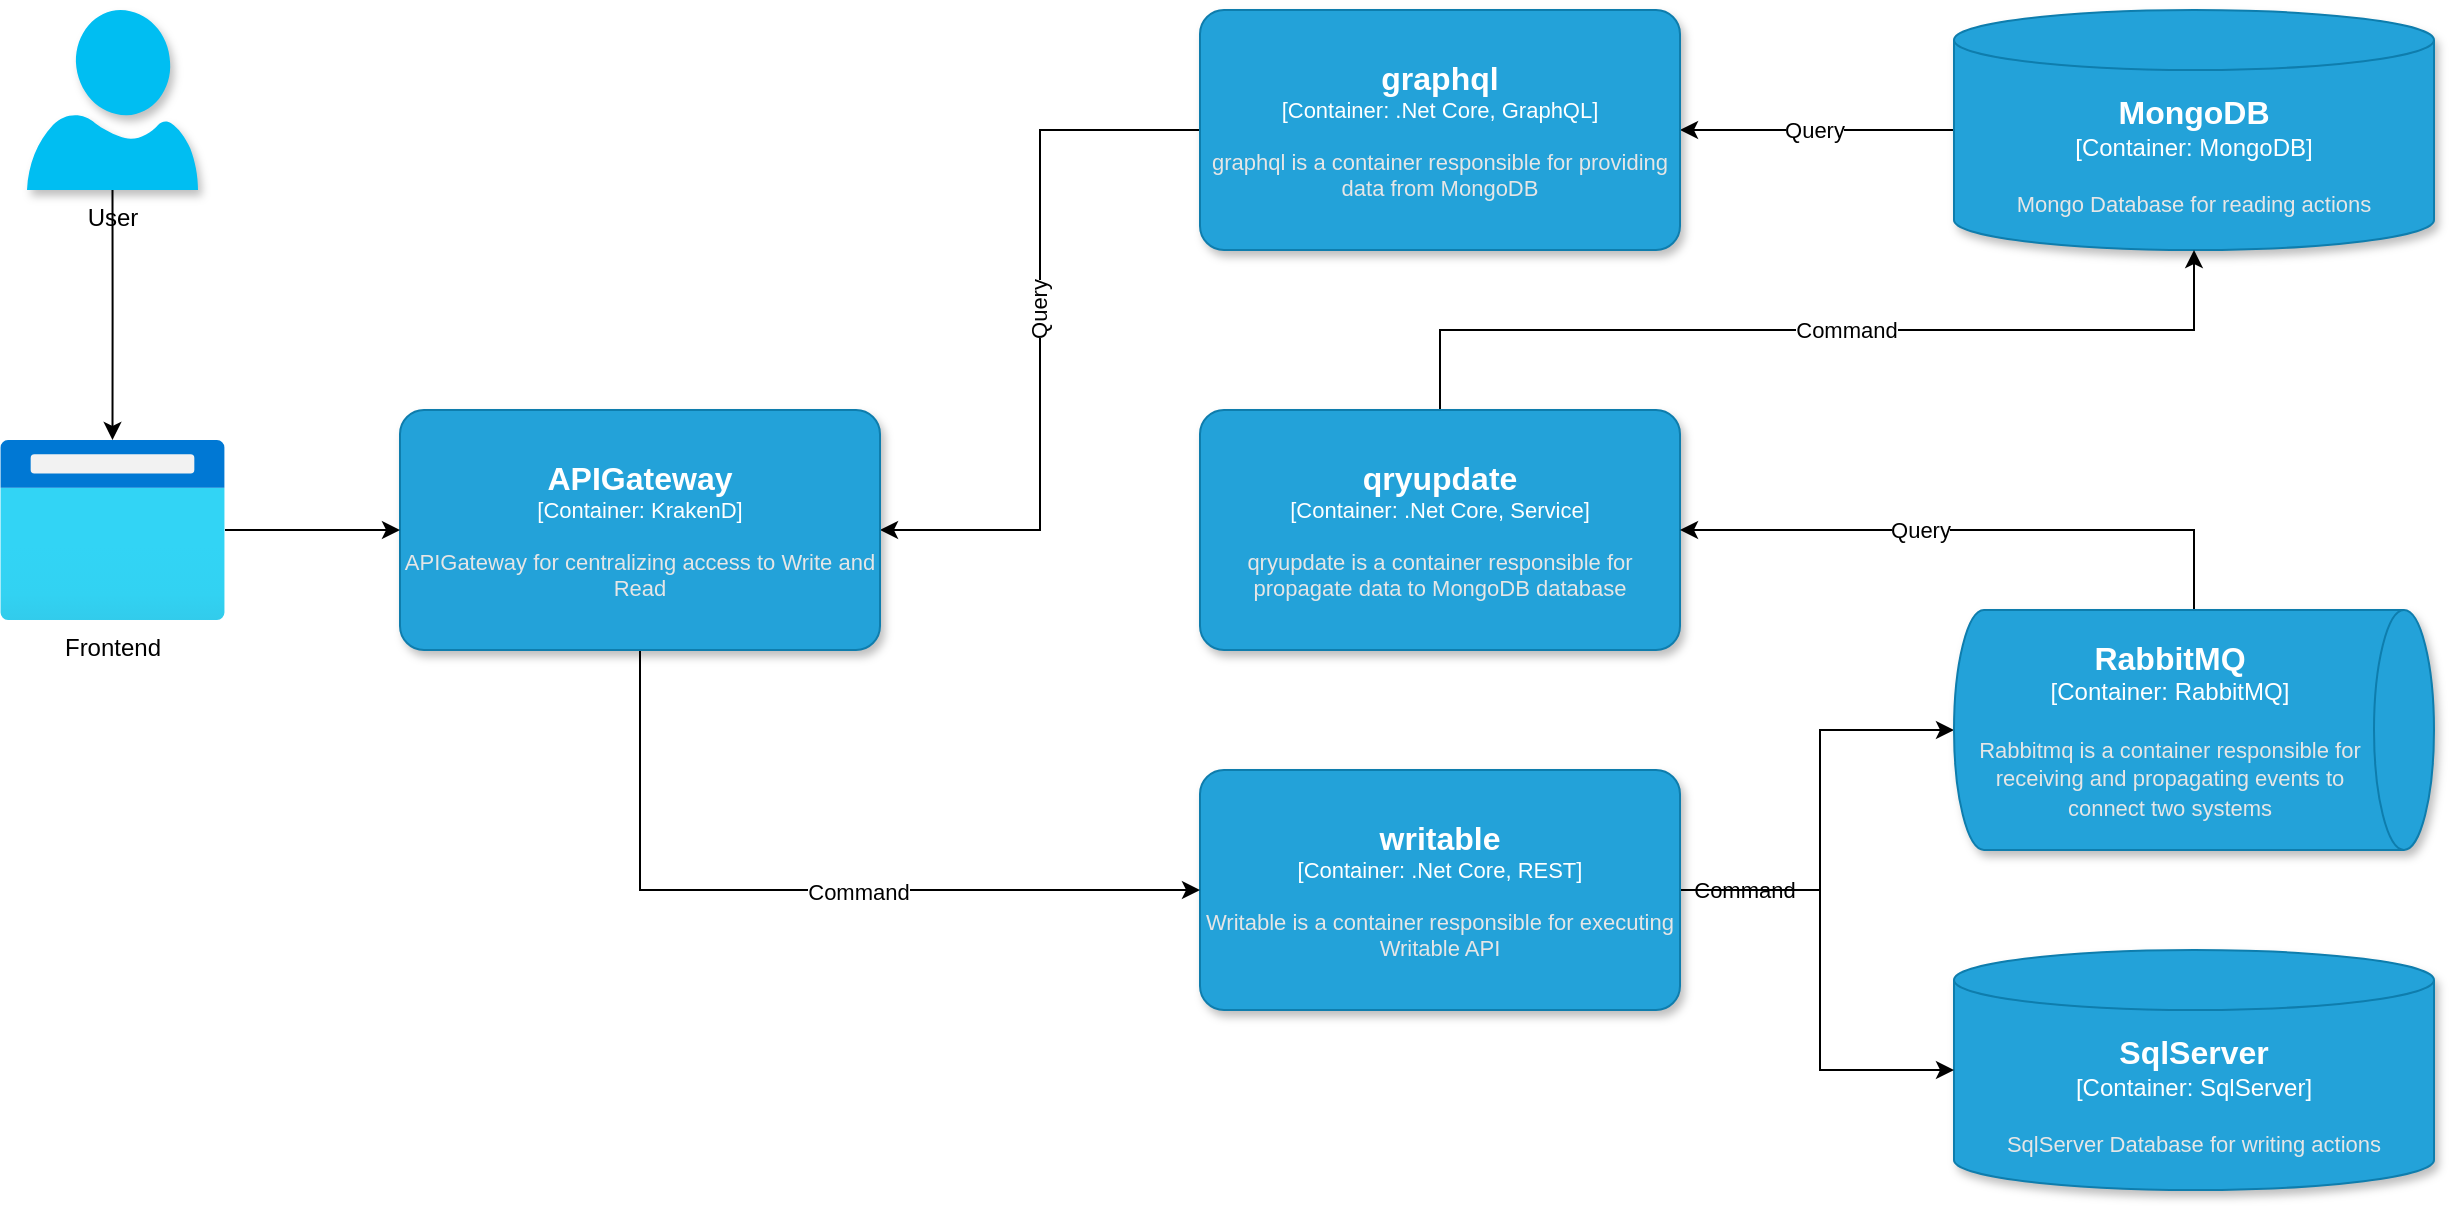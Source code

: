 <mxfile version="20.4.1" type="github">
  <diagram id="sAJ3kJgMDXo5LWI8DHIO" name="Página-1">
    <mxGraphModel dx="3412" dy="1371" grid="1" gridSize="10" guides="1" tooltips="1" connect="1" arrows="1" fold="1" page="1" pageScale="1" pageWidth="827" pageHeight="1169" math="0" shadow="0">
      <root>
        <mxCell id="0" />
        <mxCell id="1" parent="0" />
        <mxCell id="Xmk_KvLA6P009dYX5BMR-17" style="edgeStyle=orthogonalEdgeStyle;rounded=0;orthogonalLoop=1;jettySize=auto;html=1;entryX=1;entryY=0.5;entryDx=0;entryDy=0;entryPerimeter=0;" edge="1" parent="1" source="Xmk_KvLA6P009dYX5BMR-1" target="Xmk_KvLA6P009dYX5BMR-5">
          <mxGeometry relative="1" as="geometry">
            <mxPoint x="630" y="320" as="targetPoint" />
            <Array as="points">
              <mxPoint x="700" y="320" />
              <mxPoint x="700" y="320" />
            </Array>
          </mxGeometry>
        </mxCell>
        <mxCell id="Xmk_KvLA6P009dYX5BMR-18" value="Query" style="edgeLabel;html=1;align=center;verticalAlign=middle;resizable=0;points=[];" vertex="1" connectable="0" parent="Xmk_KvLA6P009dYX5BMR-17">
          <mxGeometry x="0.183" relative="1" as="geometry">
            <mxPoint x="11" as="offset" />
          </mxGeometry>
        </mxCell>
        <object placeholders="1" c4Type="MongoDB" c4Container="Container" c4Technology="MongoDB" c4Description="Mongo Database for reading actions" label="&lt;font style=&quot;font-size: 16px&quot;&gt;&lt;b&gt;%c4Type%&lt;/b&gt;&lt;/font&gt;&lt;div&gt;[%c4Container%:&amp;nbsp;%c4Technology%]&lt;/div&gt;&lt;br&gt;&lt;div&gt;&lt;font style=&quot;font-size: 11px&quot;&gt;&lt;font color=&quot;#E6E6E6&quot;&gt;%c4Description%&lt;/font&gt;&lt;/div&gt;" id="Xmk_KvLA6P009dYX5BMR-1">
          <mxCell style="shape=cylinder3;size=15;whiteSpace=wrap;html=1;boundedLbl=1;rounded=0;labelBackgroundColor=none;fillColor=#23A2D9;fontSize=12;fontColor=#ffffff;align=center;strokeColor=#0E7DAD;metaEdit=1;points=[[0.5,0,0],[1,0.25,0],[1,0.5,0],[1,0.75,0],[0.5,1,0],[0,0.75,0],[0,0.5,0],[0,0.25,0]];resizable=0;shadow=1;" vertex="1" parent="1">
            <mxGeometry x="777" y="260" width="240" height="120" as="geometry" />
          </mxCell>
        </object>
        <object placeholders="1" c4Type="SqlServer" c4Container="Container" c4Technology="SqlServer" c4Description="SqlServer Database for writing actions" label="&lt;font style=&quot;font-size: 16px&quot;&gt;&lt;b&gt;%c4Type%&lt;/b&gt;&lt;/font&gt;&lt;div&gt;[%c4Container%:&amp;nbsp;%c4Technology%]&lt;/div&gt;&lt;br&gt;&lt;div&gt;&lt;font style=&quot;font-size: 11px&quot;&gt;&lt;font color=&quot;#E6E6E6&quot;&gt;%c4Description%&lt;/font&gt;&lt;/div&gt;" id="Xmk_KvLA6P009dYX5BMR-2">
          <mxCell style="shape=cylinder3;size=15;whiteSpace=wrap;html=1;boundedLbl=1;rounded=0;labelBackgroundColor=none;fillColor=#23A2D9;fontSize=12;fontColor=#ffffff;align=center;strokeColor=#0E7DAD;metaEdit=1;points=[[0.5,0,0],[1,0.25,0],[1,0.5,0],[1,0.75,0],[0.5,1,0],[0,0.75,0],[0,0.5,0],[0,0.25,0]];resizable=0;shadow=1;" vertex="1" parent="1">
            <mxGeometry x="777" y="730" width="240" height="120" as="geometry" />
          </mxCell>
        </object>
        <mxCell id="Xmk_KvLA6P009dYX5BMR-15" style="edgeStyle=orthogonalEdgeStyle;rounded=0;orthogonalLoop=1;jettySize=auto;html=1;exitX=0.5;exitY=0;exitDx=0;exitDy=0;exitPerimeter=0;" edge="1" parent="1" source="Xmk_KvLA6P009dYX5BMR-3" target="Xmk_KvLA6P009dYX5BMR-1">
          <mxGeometry relative="1" as="geometry" />
        </mxCell>
        <mxCell id="Xmk_KvLA6P009dYX5BMR-16" value="Command" style="edgeLabel;html=1;align=center;verticalAlign=middle;resizable=0;points=[];" vertex="1" connectable="0" parent="Xmk_KvLA6P009dYX5BMR-15">
          <mxGeometry x="0.064" relative="1" as="geometry">
            <mxPoint as="offset" />
          </mxGeometry>
        </mxCell>
        <object placeholders="1" c4Name="qryupdate" c4Type="Container" c4Technology=".Net Core, Service" c4Description="qryupdate is a container responsible for propagate data to MongoDB database" label="&lt;font style=&quot;font-size: 16px&quot;&gt;&lt;b&gt;%c4Name%&lt;/b&gt;&lt;/font&gt;&lt;div&gt;[%c4Type%: %c4Technology%]&lt;/div&gt;&lt;br&gt;&lt;div&gt;&lt;font style=&quot;font-size: 11px&quot;&gt;&lt;font color=&quot;#E6E6E6&quot;&gt;%c4Description%&lt;/font&gt;&lt;/div&gt;" id="Xmk_KvLA6P009dYX5BMR-3">
          <mxCell style="rounded=1;whiteSpace=wrap;html=1;fontSize=11;labelBackgroundColor=none;fillColor=#23A2D9;fontColor=#ffffff;align=center;arcSize=10;strokeColor=#0E7DAD;metaEdit=1;resizable=0;points=[[0.25,0,0],[0.5,0,0],[0.75,0,0],[1,0.25,0],[1,0.5,0],[1,0.75,0],[0.75,1,0],[0.5,1,0],[0.25,1,0],[0,0.75,0],[0,0.5,0],[0,0.25,0]];shadow=1;" vertex="1" parent="1">
            <mxGeometry x="400" y="460" width="240" height="120" as="geometry" />
          </mxCell>
        </object>
        <mxCell id="Xmk_KvLA6P009dYX5BMR-9" style="edgeStyle=orthogonalEdgeStyle;rounded=0;orthogonalLoop=1;jettySize=auto;html=1;entryX=0.5;entryY=1;entryDx=0;entryDy=0;entryPerimeter=0;" edge="1" parent="1" source="Xmk_KvLA6P009dYX5BMR-4" target="Xmk_KvLA6P009dYX5BMR-13">
          <mxGeometry relative="1" as="geometry">
            <Array as="points">
              <mxPoint x="710" y="700" />
              <mxPoint x="710" y="620" />
              <mxPoint x="770" y="620" />
            </Array>
          </mxGeometry>
        </mxCell>
        <mxCell id="Xmk_KvLA6P009dYX5BMR-11" value="Command" style="edgeLabel;html=1;align=center;verticalAlign=middle;resizable=0;points=[];" vertex="1" connectable="0" parent="Xmk_KvLA6P009dYX5BMR-9">
          <mxGeometry x="-0.544" relative="1" as="geometry">
            <mxPoint x="-18" as="offset" />
          </mxGeometry>
        </mxCell>
        <mxCell id="Xmk_KvLA6P009dYX5BMR-35" style="edgeStyle=orthogonalEdgeStyle;rounded=0;orthogonalLoop=1;jettySize=auto;html=1;entryX=0;entryY=0.5;entryDx=0;entryDy=0;entryPerimeter=0;" edge="1" parent="1" source="Xmk_KvLA6P009dYX5BMR-4" target="Xmk_KvLA6P009dYX5BMR-2">
          <mxGeometry relative="1" as="geometry">
            <Array as="points">
              <mxPoint x="710" y="700" />
              <mxPoint x="710" y="790" />
            </Array>
          </mxGeometry>
        </mxCell>
        <object placeholders="1" c4Name="writable" c4Type="Container" c4Technology=".Net Core, REST" c4Description="Writable is a container responsible for executing Writable API" label="&lt;font style=&quot;font-size: 16px&quot;&gt;&lt;b&gt;%c4Name%&lt;/b&gt;&lt;/font&gt;&lt;div&gt;[%c4Type%: %c4Technology%]&lt;/div&gt;&lt;br&gt;&lt;div&gt;&lt;font style=&quot;font-size: 11px&quot;&gt;&lt;font color=&quot;#E6E6E6&quot;&gt;%c4Description%&lt;/font&gt;&lt;/div&gt;" id="Xmk_KvLA6P009dYX5BMR-4">
          <mxCell style="rounded=1;whiteSpace=wrap;html=1;fontSize=11;labelBackgroundColor=none;fillColor=#23A2D9;fontColor=#ffffff;align=center;arcSize=10;strokeColor=#0E7DAD;metaEdit=1;resizable=0;points=[[0.25,0,0],[0.5,0,0],[0.75,0,0],[1,0.25,0],[1,0.5,0],[1,0.75,0],[0.75,1,0],[0.5,1,0],[0.25,1,0],[0,0.75,0],[0,0.5,0],[0,0.25,0]];shadow=1;" vertex="1" parent="1">
            <mxGeometry x="400" y="640" width="240" height="120" as="geometry" />
          </mxCell>
        </object>
        <mxCell id="Xmk_KvLA6P009dYX5BMR-20" style="edgeStyle=orthogonalEdgeStyle;rounded=0;orthogonalLoop=1;jettySize=auto;html=1;entryX=1;entryY=0.5;entryDx=0;entryDy=0;entryPerimeter=0;" edge="1" parent="1" source="Xmk_KvLA6P009dYX5BMR-5" target="Xmk_KvLA6P009dYX5BMR-19">
          <mxGeometry relative="1" as="geometry" />
        </mxCell>
        <mxCell id="Xmk_KvLA6P009dYX5BMR-22" value="Query" style="edgeLabel;html=1;align=center;verticalAlign=middle;resizable=0;points=[];rotation=-90;" vertex="1" connectable="0" parent="Xmk_KvLA6P009dYX5BMR-20">
          <mxGeometry x="-0.056" y="-1" relative="1" as="geometry">
            <mxPoint as="offset" />
          </mxGeometry>
        </mxCell>
        <object placeholders="1" c4Name="graphql" c4Type="Container" c4Technology=".Net Core, GraphQL" c4Description="graphql is a container responsible for providing data from MongoDB" label="&lt;font style=&quot;font-size: 16px&quot;&gt;&lt;b&gt;%c4Name%&lt;/b&gt;&lt;/font&gt;&lt;div&gt;[%c4Type%: %c4Technology%]&lt;/div&gt;&lt;br&gt;&lt;div&gt;&lt;font style=&quot;font-size: 11px&quot;&gt;&lt;font color=&quot;#E6E6E6&quot;&gt;%c4Description%&lt;/font&gt;&lt;/div&gt;" id="Xmk_KvLA6P009dYX5BMR-5">
          <mxCell style="rounded=1;whiteSpace=wrap;html=1;fontSize=11;labelBackgroundColor=none;fillColor=#23A2D9;fontColor=#ffffff;align=center;arcSize=10;strokeColor=#0E7DAD;metaEdit=1;resizable=0;points=[[0.25,0,0],[0.5,0,0],[0.75,0,0],[1,0.25,0],[1,0.5,0],[1,0.75,0],[0.75,1,0],[0.5,1,0],[0.25,1,0],[0,0.75,0],[0,0.5,0],[0,0.25,0]];shadow=1;" vertex="1" parent="1">
            <mxGeometry x="400" y="260" width="240" height="120" as="geometry" />
          </mxCell>
        </object>
        <mxCell id="Xmk_KvLA6P009dYX5BMR-12" style="edgeStyle=orthogonalEdgeStyle;rounded=0;orthogonalLoop=1;jettySize=auto;html=1;entryX=1;entryY=0.5;entryDx=0;entryDy=0;entryPerimeter=0;exitX=0;exitY=0.5;exitDx=0;exitDy=0;exitPerimeter=0;" edge="1" parent="1" source="Xmk_KvLA6P009dYX5BMR-13" target="Xmk_KvLA6P009dYX5BMR-3">
          <mxGeometry relative="1" as="geometry" />
        </mxCell>
        <mxCell id="Xmk_KvLA6P009dYX5BMR-14" value="Query" style="edgeLabel;html=1;align=center;verticalAlign=middle;resizable=0;points=[];" vertex="1" connectable="0" parent="Xmk_KvLA6P009dYX5BMR-12">
          <mxGeometry x="0.347" relative="1" as="geometry">
            <mxPoint x="23" as="offset" />
          </mxGeometry>
        </mxCell>
        <object placeholders="1" c4Type="RabbitMQ" c4Container="Container" c4Technology="RabbitMQ" c4Description="Rabbitmq is a container responsible for receiving and propagating events to connect two systems" label="&lt;font style=&quot;font-size: 16px&quot;&gt;&lt;b&gt;%c4Type%&lt;/b&gt;&lt;/font&gt;&lt;div&gt;[%c4Container%:&amp;nbsp;%c4Technology%]&lt;/div&gt;&lt;br&gt;&lt;div&gt;&lt;font style=&quot;font-size: 11px&quot;&gt;&lt;font color=&quot;#E6E6E6&quot;&gt;%c4Description%&lt;/font&gt;&lt;/div&gt;" id="Xmk_KvLA6P009dYX5BMR-13">
          <mxCell style="shape=cylinder3;size=15;direction=south;whiteSpace=wrap;html=1;boundedLbl=1;rounded=0;labelBackgroundColor=none;fillColor=#23A2D9;fontSize=12;fontColor=#ffffff;align=center;strokeColor=#0E7DAD;metaEdit=1;points=[[0.5,0,0],[1,0.25,0],[1,0.5,0],[1,0.75,0],[0.5,1,0],[0,0.75,0],[0,0.5,0],[0,0.25,0]];resizable=0;shadow=1;" vertex="1" parent="1">
            <mxGeometry x="777" y="560" width="240" height="120" as="geometry" />
          </mxCell>
        </object>
        <mxCell id="Xmk_KvLA6P009dYX5BMR-21" style="edgeStyle=orthogonalEdgeStyle;rounded=0;orthogonalLoop=1;jettySize=auto;html=1;entryX=0;entryY=0.5;entryDx=0;entryDy=0;entryPerimeter=0;exitX=0.5;exitY=1;exitDx=0;exitDy=0;exitPerimeter=0;" edge="1" parent="1" source="Xmk_KvLA6P009dYX5BMR-19" target="Xmk_KvLA6P009dYX5BMR-4">
          <mxGeometry relative="1" as="geometry" />
        </mxCell>
        <mxCell id="Xmk_KvLA6P009dYX5BMR-23" value="Command" style="edgeLabel;html=1;align=center;verticalAlign=middle;resizable=0;points=[];" vertex="1" connectable="0" parent="Xmk_KvLA6P009dYX5BMR-21">
          <mxGeometry x="0.145" y="-1" relative="1" as="geometry">
            <mxPoint as="offset" />
          </mxGeometry>
        </mxCell>
        <object placeholders="1" c4Name="APIGateway" c4Type="Container" c4Technology="KrakenD" c4Description="APIGateway for centralizing access to Write and Read " label="&lt;font style=&quot;font-size: 16px&quot;&gt;&lt;b&gt;%c4Name%&lt;/b&gt;&lt;/font&gt;&lt;div&gt;[%c4Type%: %c4Technology%]&lt;/div&gt;&lt;br&gt;&lt;div&gt;&lt;font style=&quot;font-size: 11px&quot;&gt;&lt;font color=&quot;#E6E6E6&quot;&gt;%c4Description%&lt;/font&gt;&lt;/div&gt;" id="Xmk_KvLA6P009dYX5BMR-19">
          <mxCell style="rounded=1;whiteSpace=wrap;html=1;fontSize=11;labelBackgroundColor=none;fillColor=#23A2D9;fontColor=#ffffff;align=center;arcSize=10;strokeColor=#0E7DAD;metaEdit=1;resizable=0;points=[[0.25,0,0],[0.5,0,0],[0.75,0,0],[1,0.25,0],[1,0.5,0],[1,0.75,0],[0.75,1,0],[0.5,1,0],[0.25,1,0],[0,0.75,0],[0,0.5,0],[0,0.25,0]];shadow=1;" vertex="1" parent="1">
            <mxGeometry y="460" width="240" height="120" as="geometry" />
          </mxCell>
        </object>
        <mxCell id="Xmk_KvLA6P009dYX5BMR-25" style="edgeStyle=orthogonalEdgeStyle;rounded=0;orthogonalLoop=1;jettySize=auto;html=1;" edge="1" parent="1" source="Xmk_KvLA6P009dYX5BMR-24" target="Xmk_KvLA6P009dYX5BMR-19">
          <mxGeometry relative="1" as="geometry" />
        </mxCell>
        <mxCell id="Xmk_KvLA6P009dYX5BMR-24" value="Frontend" style="aspect=fixed;html=1;points=[];align=center;image;fontSize=12;image=img/lib/azure2/general/Browser.svg;sketch=0;" vertex="1" parent="1">
          <mxGeometry x="-200" y="475" width="112.5" height="90" as="geometry" />
        </mxCell>
        <mxCell id="Xmk_KvLA6P009dYX5BMR-30" style="edgeStyle=orthogonalEdgeStyle;rounded=0;orthogonalLoop=1;jettySize=auto;html=1;exitX=0.5;exitY=1;exitDx=0;exitDy=0;exitPerimeter=0;" edge="1" parent="1" source="Xmk_KvLA6P009dYX5BMR-34" target="Xmk_KvLA6P009dYX5BMR-24">
          <mxGeometry relative="1" as="geometry">
            <mxPoint x="-143.667" y="630.0" as="sourcePoint" />
          </mxGeometry>
        </mxCell>
        <mxCell id="Xmk_KvLA6P009dYX5BMR-34" value="User" style="verticalLabelPosition=bottom;html=1;verticalAlign=top;align=center;strokeColor=none;fillColor=#00BEF2;shape=mxgraph.azure.user;shadow=1;sketch=0;" vertex="1" parent="1">
          <mxGeometry x="-186.5" y="260" width="85.5" height="90" as="geometry" />
        </mxCell>
      </root>
    </mxGraphModel>
  </diagram>
</mxfile>
